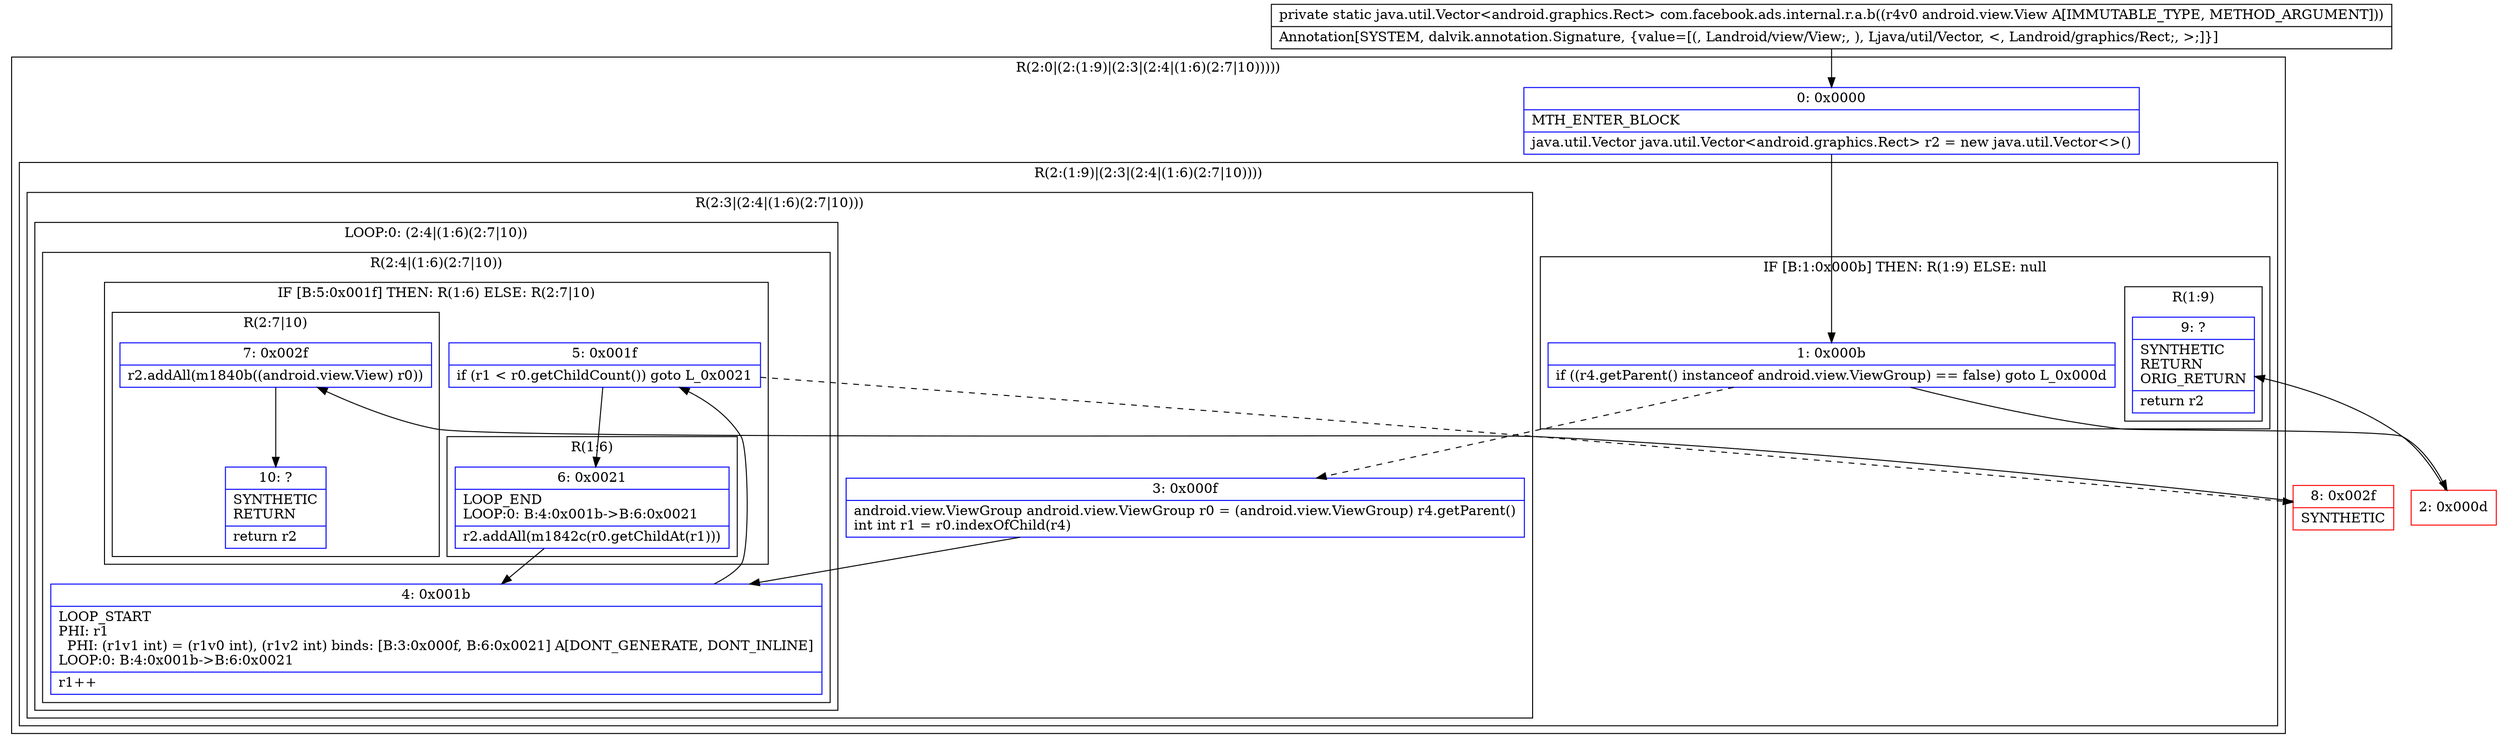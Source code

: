 digraph "CFG forcom.facebook.ads.internal.r.a.b(Landroid\/view\/View;)Ljava\/util\/Vector;" {
subgraph cluster_Region_133649734 {
label = "R(2:0|(2:(1:9)|(2:3|(2:4|(1:6)(2:7|10)))))";
node [shape=record,color=blue];
Node_0 [shape=record,label="{0\:\ 0x0000|MTH_ENTER_BLOCK\l|java.util.Vector java.util.Vector\<android.graphics.Rect\> r2 = new java.util.Vector\<\>()\l}"];
subgraph cluster_Region_2116226417 {
label = "R(2:(1:9)|(2:3|(2:4|(1:6)(2:7|10))))";
node [shape=record,color=blue];
subgraph cluster_IfRegion_93749780 {
label = "IF [B:1:0x000b] THEN: R(1:9) ELSE: null";
node [shape=record,color=blue];
Node_1 [shape=record,label="{1\:\ 0x000b|if ((r4.getParent() instanceof android.view.ViewGroup) == false) goto L_0x000d\l}"];
subgraph cluster_Region_1794097331 {
label = "R(1:9)";
node [shape=record,color=blue];
Node_9 [shape=record,label="{9\:\ ?|SYNTHETIC\lRETURN\lORIG_RETURN\l|return r2\l}"];
}
}
subgraph cluster_Region_1881225938 {
label = "R(2:3|(2:4|(1:6)(2:7|10)))";
node [shape=record,color=blue];
Node_3 [shape=record,label="{3\:\ 0x000f|android.view.ViewGroup android.view.ViewGroup r0 = (android.view.ViewGroup) r4.getParent()\lint int r1 = r0.indexOfChild(r4)\l}"];
subgraph cluster_LoopRegion_1168476947 {
label = "LOOP:0: (2:4|(1:6)(2:7|10))";
node [shape=record,color=blue];
subgraph cluster_Region_2080167297 {
label = "R(2:4|(1:6)(2:7|10))";
node [shape=record,color=blue];
Node_4 [shape=record,label="{4\:\ 0x001b|LOOP_START\lPHI: r1 \l  PHI: (r1v1 int) = (r1v0 int), (r1v2 int) binds: [B:3:0x000f, B:6:0x0021] A[DONT_GENERATE, DONT_INLINE]\lLOOP:0: B:4:0x001b\-\>B:6:0x0021\l|r1++\l}"];
subgraph cluster_IfRegion_1692370493 {
label = "IF [B:5:0x001f] THEN: R(1:6) ELSE: R(2:7|10)";
node [shape=record,color=blue];
Node_5 [shape=record,label="{5\:\ 0x001f|if (r1 \< r0.getChildCount()) goto L_0x0021\l}"];
subgraph cluster_Region_161661892 {
label = "R(1:6)";
node [shape=record,color=blue];
Node_6 [shape=record,label="{6\:\ 0x0021|LOOP_END\lLOOP:0: B:4:0x001b\-\>B:6:0x0021\l|r2.addAll(m1842c(r0.getChildAt(r1)))\l}"];
}
subgraph cluster_Region_1304501065 {
label = "R(2:7|10)";
node [shape=record,color=blue];
Node_7 [shape=record,label="{7\:\ 0x002f|r2.addAll(m1840b((android.view.View) r0))\l}"];
Node_10 [shape=record,label="{10\:\ ?|SYNTHETIC\lRETURN\l|return r2\l}"];
}
}
}
}
}
}
}
Node_2 [shape=record,color=red,label="{2\:\ 0x000d}"];
Node_8 [shape=record,color=red,label="{8\:\ 0x002f|SYNTHETIC\l}"];
MethodNode[shape=record,label="{private static java.util.Vector\<android.graphics.Rect\> com.facebook.ads.internal.r.a.b((r4v0 android.view.View A[IMMUTABLE_TYPE, METHOD_ARGUMENT]))  | Annotation[SYSTEM, dalvik.annotation.Signature, \{value=[(, Landroid\/view\/View;, ), Ljava\/util\/Vector, \<, Landroid\/graphics\/Rect;, \>;]\}]\l}"];
MethodNode -> Node_0;
Node_0 -> Node_1;
Node_1 -> Node_2;
Node_1 -> Node_3[style=dashed];
Node_3 -> Node_4;
Node_4 -> Node_5;
Node_5 -> Node_6;
Node_5 -> Node_8[style=dashed];
Node_6 -> Node_4;
Node_7 -> Node_10;
Node_2 -> Node_9;
Node_8 -> Node_7;
}

